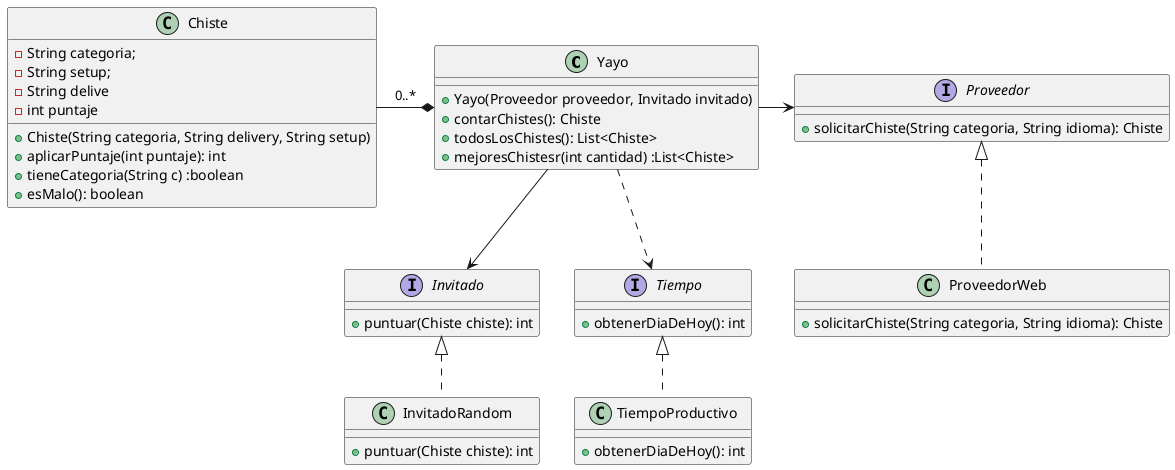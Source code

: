 @startuml
'https://plantuml.com/class-diagram

class Yayo {
+ Yayo(Proveedor proveedor, Invitado invitado)
+ contarChistes(): Chiste
+ todosLosChistes(): List<Chiste>
+ mejoresChistesr(int cantidad) :List<Chiste>
}

class Chiste {
- String categoria;
- String setup;
- String delive
- int puntaje
+ Chiste(String categoria, String delivery, String setup)
+  aplicarPuntaje(int puntaje): int
+  tieneCategoria(String c) :boolean
+  esMalo(): boolean

}

interface Proveedor {
+ solicitarChiste(String categoria, String idioma): Chiste
}

interface Invitado {
+ puntuar(Chiste chiste): int
}

interface Tiempo {
+ obtenerDiaDeHoy(): int
}

class TiempoProductivo implements Tiempo {
+ obtenerDiaDeHoy(): int
}

class ProveedorWeb implements Proveedor {
+ solicitarChiste(String categoria, String idioma): Chiste
}

class InvitadoRandom implements Invitado {
+ puntuar(Chiste chiste): int
}

Yayo *-left- Chiste: 0..*
Yayo -down-> Invitado
Yayo -right->Proveedor
Yayo ..> Tiempo

@enduml